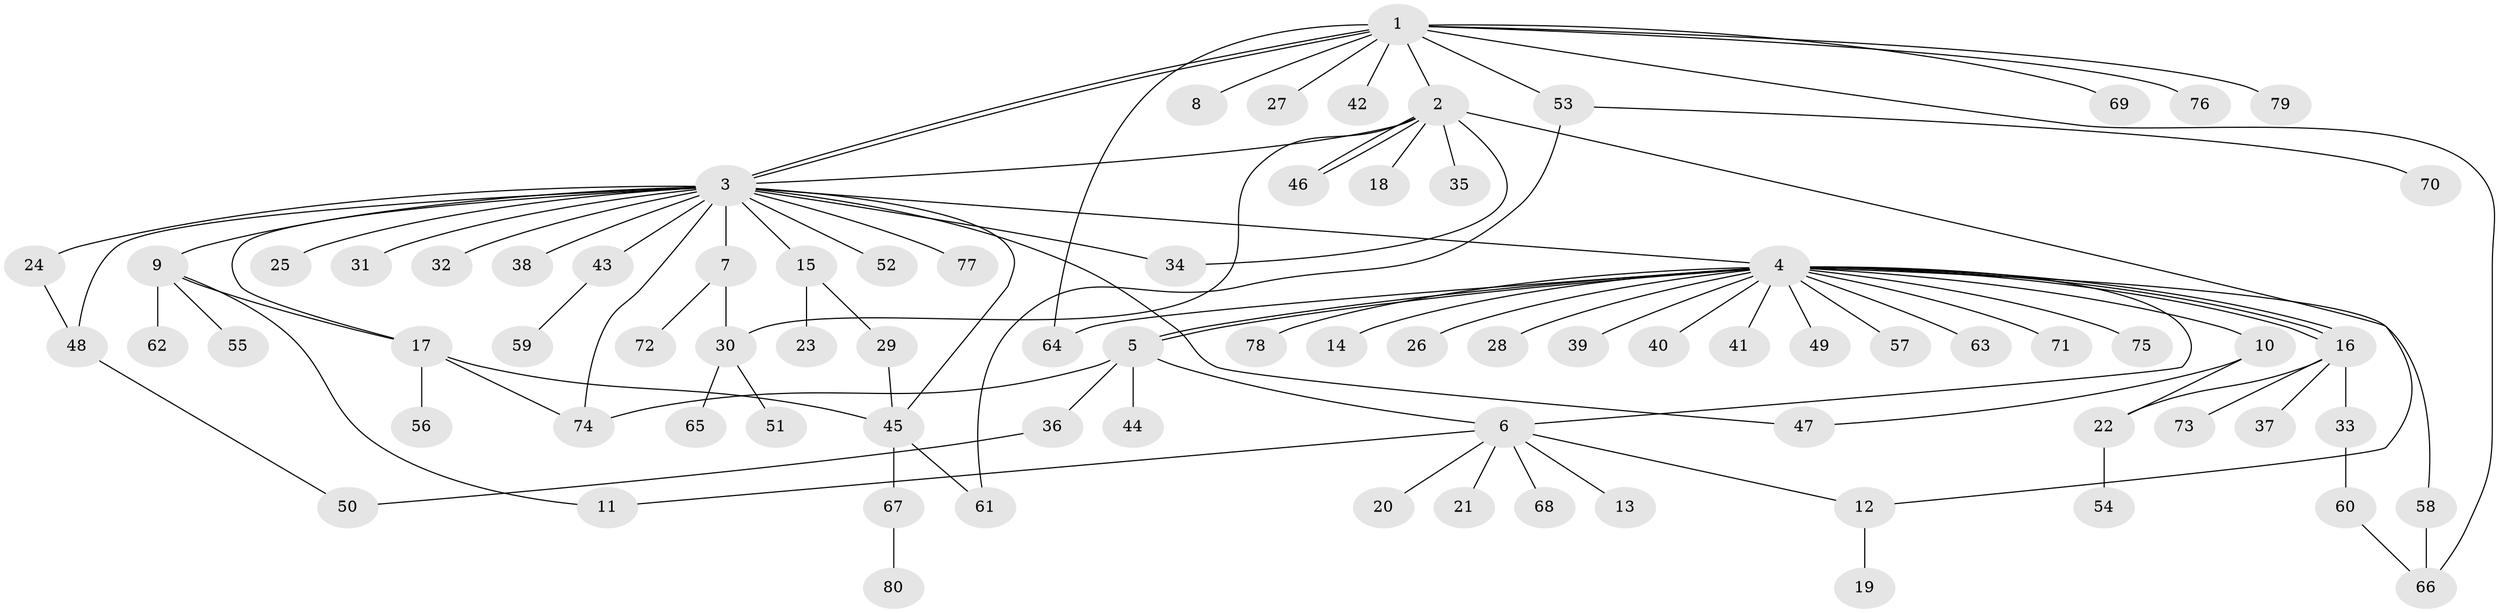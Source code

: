// Generated by graph-tools (version 1.1) at 2025/14/03/09/25 04:14:43]
// undirected, 80 vertices, 103 edges
graph export_dot {
graph [start="1"]
  node [color=gray90,style=filled];
  1;
  2;
  3;
  4;
  5;
  6;
  7;
  8;
  9;
  10;
  11;
  12;
  13;
  14;
  15;
  16;
  17;
  18;
  19;
  20;
  21;
  22;
  23;
  24;
  25;
  26;
  27;
  28;
  29;
  30;
  31;
  32;
  33;
  34;
  35;
  36;
  37;
  38;
  39;
  40;
  41;
  42;
  43;
  44;
  45;
  46;
  47;
  48;
  49;
  50;
  51;
  52;
  53;
  54;
  55;
  56;
  57;
  58;
  59;
  60;
  61;
  62;
  63;
  64;
  65;
  66;
  67;
  68;
  69;
  70;
  71;
  72;
  73;
  74;
  75;
  76;
  77;
  78;
  79;
  80;
  1 -- 2;
  1 -- 3;
  1 -- 3;
  1 -- 8;
  1 -- 27;
  1 -- 42;
  1 -- 53;
  1 -- 64;
  1 -- 66;
  1 -- 69;
  1 -- 76;
  1 -- 79;
  2 -- 3;
  2 -- 12;
  2 -- 18;
  2 -- 30;
  2 -- 34;
  2 -- 35;
  2 -- 46;
  2 -- 46;
  3 -- 4;
  3 -- 7;
  3 -- 9;
  3 -- 15;
  3 -- 17;
  3 -- 24;
  3 -- 25;
  3 -- 31;
  3 -- 32;
  3 -- 34;
  3 -- 38;
  3 -- 43;
  3 -- 45;
  3 -- 47;
  3 -- 48;
  3 -- 52;
  3 -- 74;
  3 -- 77;
  4 -- 5;
  4 -- 5;
  4 -- 6;
  4 -- 10;
  4 -- 14;
  4 -- 16;
  4 -- 16;
  4 -- 16;
  4 -- 26;
  4 -- 28;
  4 -- 39;
  4 -- 40;
  4 -- 41;
  4 -- 49;
  4 -- 57;
  4 -- 58;
  4 -- 63;
  4 -- 64;
  4 -- 71;
  4 -- 75;
  4 -- 78;
  5 -- 6;
  5 -- 36;
  5 -- 44;
  5 -- 74;
  6 -- 11;
  6 -- 12;
  6 -- 13;
  6 -- 20;
  6 -- 21;
  6 -- 68;
  7 -- 30;
  7 -- 72;
  9 -- 11;
  9 -- 17;
  9 -- 55;
  9 -- 62;
  10 -- 22;
  10 -- 47;
  12 -- 19;
  15 -- 23;
  15 -- 29;
  16 -- 22;
  16 -- 33;
  16 -- 37;
  16 -- 73;
  17 -- 45;
  17 -- 56;
  17 -- 74;
  22 -- 54;
  24 -- 48;
  29 -- 45;
  30 -- 51;
  30 -- 65;
  33 -- 60;
  36 -- 50;
  43 -- 59;
  45 -- 61;
  45 -- 67;
  48 -- 50;
  53 -- 61;
  53 -- 70;
  58 -- 66;
  60 -- 66;
  67 -- 80;
}
